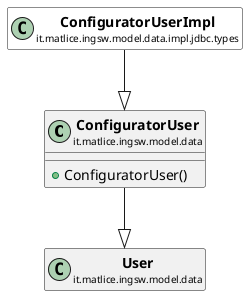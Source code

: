 @startuml

skinparam svgLinkTarget _parent
skinparam linetype ortho
set namespaceSeparator none
class "<b><size:14>ConfiguratorUser</b>\n<size:10>it.matlice.ingsw.model.data" as it.matlice.ingsw.model.data.ConfiguratorUser  [[../../../../../it/matlice/ingsw/model/data/ConfiguratorUser.html{it.matlice.ingsw.model.data.ConfiguratorUser}]] {
+ConfiguratorUser()
}


class "<b><size:14>User</b>\n<size:10>it.matlice.ingsw.model.data" as it.matlice.ingsw.model.data.User  [[../../../../../it/matlice/ingsw/model/data/User.html{it.matlice.ingsw.model.data.User}]] {
}

hide it.matlice.ingsw.model.data.User fields
hide it.matlice.ingsw.model.data.User methods

it.matlice.ingsw.model.data.ConfiguratorUser --|> it.matlice.ingsw.model.data.User

class "<b><size:14>ConfiguratorUserImpl</b>\n<size:10>it.matlice.ingsw.model.data.impl.jdbc.types" as it.matlice.ingsw.model.data.impl.jdbc.types.ConfiguratorUserImpl  [[../../../../../it/matlice/ingsw/model/data/impl/jdbc/types/ConfiguratorUserImpl.html{it.matlice.ingsw.model.data.impl.jdbc.types.ConfiguratorUserImpl}]] #white {
}

hide it.matlice.ingsw.model.data.impl.jdbc.types.ConfiguratorUserImpl fields
hide it.matlice.ingsw.model.data.impl.jdbc.types.ConfiguratorUserImpl methods

it.matlice.ingsw.model.data.impl.jdbc.types.ConfiguratorUserImpl --|> it.matlice.ingsw.model.data.ConfiguratorUser


@enduml
